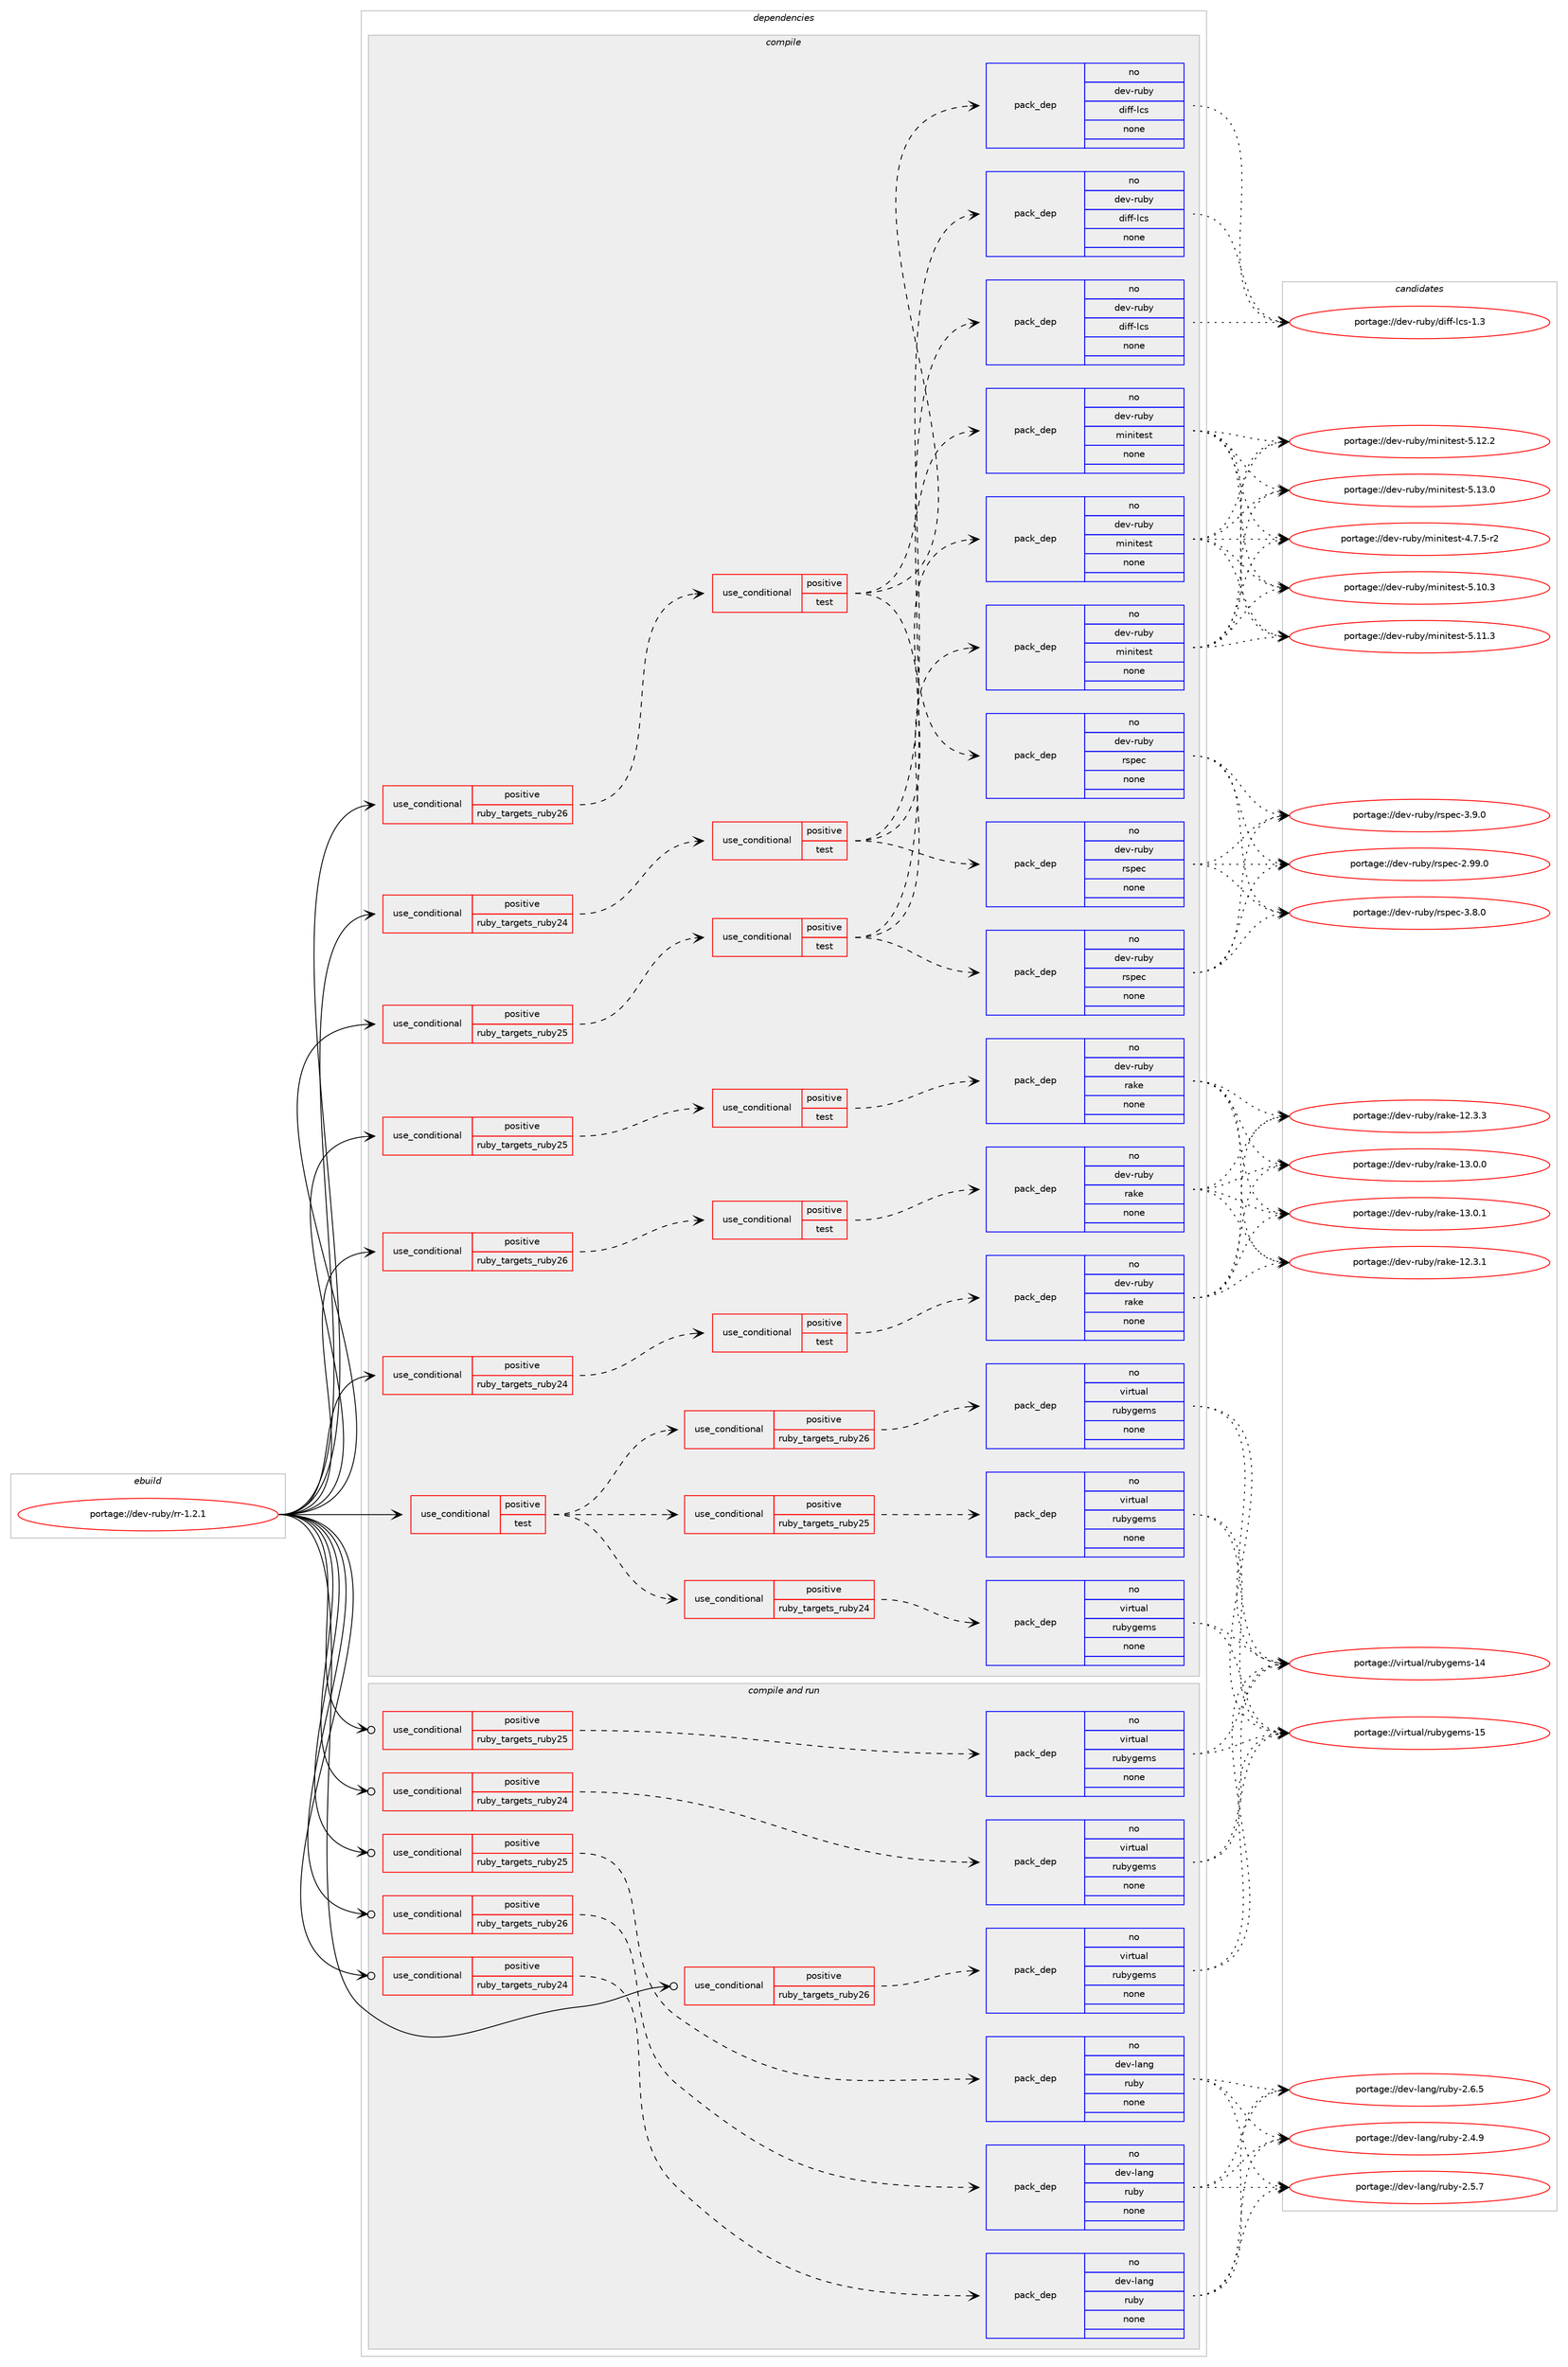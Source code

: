 digraph prolog {

# *************
# Graph options
# *************

newrank=true;
concentrate=true;
compound=true;
graph [rankdir=LR,fontname=Helvetica,fontsize=10,ranksep=1.5];#, ranksep=2.5, nodesep=0.2];
edge  [arrowhead=vee];
node  [fontname=Helvetica,fontsize=10];

# **********
# The ebuild
# **********

subgraph cluster_leftcol {
color=gray;
rank=same;
label=<<i>ebuild</i>>;
id [label="portage://dev-ruby/rr-1.2.1", color=red, width=4, href="../dev-ruby/rr-1.2.1.svg"];
}

# ****************
# The dependencies
# ****************

subgraph cluster_midcol {
color=gray;
label=<<i>dependencies</i>>;
subgraph cluster_compile {
fillcolor="#eeeeee";
style=filled;
label=<<i>compile</i>>;
subgraph cond62344 {
dependency240782 [label=<<TABLE BORDER="0" CELLBORDER="1" CELLSPACING="0" CELLPADDING="4"><TR><TD ROWSPAN="3" CELLPADDING="10">use_conditional</TD></TR><TR><TD>positive</TD></TR><TR><TD>ruby_targets_ruby24</TD></TR></TABLE>>, shape=none, color=red];
subgraph cond62345 {
dependency240783 [label=<<TABLE BORDER="0" CELLBORDER="1" CELLSPACING="0" CELLPADDING="4"><TR><TD ROWSPAN="3" CELLPADDING="10">use_conditional</TD></TR><TR><TD>positive</TD></TR><TR><TD>test</TD></TR></TABLE>>, shape=none, color=red];
subgraph pack174891 {
dependency240784 [label=<<TABLE BORDER="0" CELLBORDER="1" CELLSPACING="0" CELLPADDING="4" WIDTH="220"><TR><TD ROWSPAN="6" CELLPADDING="30">pack_dep</TD></TR><TR><TD WIDTH="110">no</TD></TR><TR><TD>dev-ruby</TD></TR><TR><TD>rake</TD></TR><TR><TD>none</TD></TR><TR><TD></TD></TR></TABLE>>, shape=none, color=blue];
}
dependency240783:e -> dependency240784:w [weight=20,style="dashed",arrowhead="vee"];
}
dependency240782:e -> dependency240783:w [weight=20,style="dashed",arrowhead="vee"];
}
id:e -> dependency240782:w [weight=20,style="solid",arrowhead="vee"];
subgraph cond62346 {
dependency240785 [label=<<TABLE BORDER="0" CELLBORDER="1" CELLSPACING="0" CELLPADDING="4"><TR><TD ROWSPAN="3" CELLPADDING="10">use_conditional</TD></TR><TR><TD>positive</TD></TR><TR><TD>ruby_targets_ruby24</TD></TR></TABLE>>, shape=none, color=red];
subgraph cond62347 {
dependency240786 [label=<<TABLE BORDER="0" CELLBORDER="1" CELLSPACING="0" CELLPADDING="4"><TR><TD ROWSPAN="3" CELLPADDING="10">use_conditional</TD></TR><TR><TD>positive</TD></TR><TR><TD>test</TD></TR></TABLE>>, shape=none, color=red];
subgraph pack174892 {
dependency240787 [label=<<TABLE BORDER="0" CELLBORDER="1" CELLSPACING="0" CELLPADDING="4" WIDTH="220"><TR><TD ROWSPAN="6" CELLPADDING="30">pack_dep</TD></TR><TR><TD WIDTH="110">no</TD></TR><TR><TD>dev-ruby</TD></TR><TR><TD>rspec</TD></TR><TR><TD>none</TD></TR><TR><TD></TD></TR></TABLE>>, shape=none, color=blue];
}
dependency240786:e -> dependency240787:w [weight=20,style="dashed",arrowhead="vee"];
subgraph pack174893 {
dependency240788 [label=<<TABLE BORDER="0" CELLBORDER="1" CELLSPACING="0" CELLPADDING="4" WIDTH="220"><TR><TD ROWSPAN="6" CELLPADDING="30">pack_dep</TD></TR><TR><TD WIDTH="110">no</TD></TR><TR><TD>dev-ruby</TD></TR><TR><TD>minitest</TD></TR><TR><TD>none</TD></TR><TR><TD></TD></TR></TABLE>>, shape=none, color=blue];
}
dependency240786:e -> dependency240788:w [weight=20,style="dashed",arrowhead="vee"];
subgraph pack174894 {
dependency240789 [label=<<TABLE BORDER="0" CELLBORDER="1" CELLSPACING="0" CELLPADDING="4" WIDTH="220"><TR><TD ROWSPAN="6" CELLPADDING="30">pack_dep</TD></TR><TR><TD WIDTH="110">no</TD></TR><TR><TD>dev-ruby</TD></TR><TR><TD>diff-lcs</TD></TR><TR><TD>none</TD></TR><TR><TD></TD></TR></TABLE>>, shape=none, color=blue];
}
dependency240786:e -> dependency240789:w [weight=20,style="dashed",arrowhead="vee"];
}
dependency240785:e -> dependency240786:w [weight=20,style="dashed",arrowhead="vee"];
}
id:e -> dependency240785:w [weight=20,style="solid",arrowhead="vee"];
subgraph cond62348 {
dependency240790 [label=<<TABLE BORDER="0" CELLBORDER="1" CELLSPACING="0" CELLPADDING="4"><TR><TD ROWSPAN="3" CELLPADDING="10">use_conditional</TD></TR><TR><TD>positive</TD></TR><TR><TD>ruby_targets_ruby25</TD></TR></TABLE>>, shape=none, color=red];
subgraph cond62349 {
dependency240791 [label=<<TABLE BORDER="0" CELLBORDER="1" CELLSPACING="0" CELLPADDING="4"><TR><TD ROWSPAN="3" CELLPADDING="10">use_conditional</TD></TR><TR><TD>positive</TD></TR><TR><TD>test</TD></TR></TABLE>>, shape=none, color=red];
subgraph pack174895 {
dependency240792 [label=<<TABLE BORDER="0" CELLBORDER="1" CELLSPACING="0" CELLPADDING="4" WIDTH="220"><TR><TD ROWSPAN="6" CELLPADDING="30">pack_dep</TD></TR><TR><TD WIDTH="110">no</TD></TR><TR><TD>dev-ruby</TD></TR><TR><TD>rake</TD></TR><TR><TD>none</TD></TR><TR><TD></TD></TR></TABLE>>, shape=none, color=blue];
}
dependency240791:e -> dependency240792:w [weight=20,style="dashed",arrowhead="vee"];
}
dependency240790:e -> dependency240791:w [weight=20,style="dashed",arrowhead="vee"];
}
id:e -> dependency240790:w [weight=20,style="solid",arrowhead="vee"];
subgraph cond62350 {
dependency240793 [label=<<TABLE BORDER="0" CELLBORDER="1" CELLSPACING="0" CELLPADDING="4"><TR><TD ROWSPAN="3" CELLPADDING="10">use_conditional</TD></TR><TR><TD>positive</TD></TR><TR><TD>ruby_targets_ruby25</TD></TR></TABLE>>, shape=none, color=red];
subgraph cond62351 {
dependency240794 [label=<<TABLE BORDER="0" CELLBORDER="1" CELLSPACING="0" CELLPADDING="4"><TR><TD ROWSPAN="3" CELLPADDING="10">use_conditional</TD></TR><TR><TD>positive</TD></TR><TR><TD>test</TD></TR></TABLE>>, shape=none, color=red];
subgraph pack174896 {
dependency240795 [label=<<TABLE BORDER="0" CELLBORDER="1" CELLSPACING="0" CELLPADDING="4" WIDTH="220"><TR><TD ROWSPAN="6" CELLPADDING="30">pack_dep</TD></TR><TR><TD WIDTH="110">no</TD></TR><TR><TD>dev-ruby</TD></TR><TR><TD>rspec</TD></TR><TR><TD>none</TD></TR><TR><TD></TD></TR></TABLE>>, shape=none, color=blue];
}
dependency240794:e -> dependency240795:w [weight=20,style="dashed",arrowhead="vee"];
subgraph pack174897 {
dependency240796 [label=<<TABLE BORDER="0" CELLBORDER="1" CELLSPACING="0" CELLPADDING="4" WIDTH="220"><TR><TD ROWSPAN="6" CELLPADDING="30">pack_dep</TD></TR><TR><TD WIDTH="110">no</TD></TR><TR><TD>dev-ruby</TD></TR><TR><TD>minitest</TD></TR><TR><TD>none</TD></TR><TR><TD></TD></TR></TABLE>>, shape=none, color=blue];
}
dependency240794:e -> dependency240796:w [weight=20,style="dashed",arrowhead="vee"];
subgraph pack174898 {
dependency240797 [label=<<TABLE BORDER="0" CELLBORDER="1" CELLSPACING="0" CELLPADDING="4" WIDTH="220"><TR><TD ROWSPAN="6" CELLPADDING="30">pack_dep</TD></TR><TR><TD WIDTH="110">no</TD></TR><TR><TD>dev-ruby</TD></TR><TR><TD>diff-lcs</TD></TR><TR><TD>none</TD></TR><TR><TD></TD></TR></TABLE>>, shape=none, color=blue];
}
dependency240794:e -> dependency240797:w [weight=20,style="dashed",arrowhead="vee"];
}
dependency240793:e -> dependency240794:w [weight=20,style="dashed",arrowhead="vee"];
}
id:e -> dependency240793:w [weight=20,style="solid",arrowhead="vee"];
subgraph cond62352 {
dependency240798 [label=<<TABLE BORDER="0" CELLBORDER="1" CELLSPACING="0" CELLPADDING="4"><TR><TD ROWSPAN="3" CELLPADDING="10">use_conditional</TD></TR><TR><TD>positive</TD></TR><TR><TD>ruby_targets_ruby26</TD></TR></TABLE>>, shape=none, color=red];
subgraph cond62353 {
dependency240799 [label=<<TABLE BORDER="0" CELLBORDER="1" CELLSPACING="0" CELLPADDING="4"><TR><TD ROWSPAN="3" CELLPADDING="10">use_conditional</TD></TR><TR><TD>positive</TD></TR><TR><TD>test</TD></TR></TABLE>>, shape=none, color=red];
subgraph pack174899 {
dependency240800 [label=<<TABLE BORDER="0" CELLBORDER="1" CELLSPACING="0" CELLPADDING="4" WIDTH="220"><TR><TD ROWSPAN="6" CELLPADDING="30">pack_dep</TD></TR><TR><TD WIDTH="110">no</TD></TR><TR><TD>dev-ruby</TD></TR><TR><TD>rake</TD></TR><TR><TD>none</TD></TR><TR><TD></TD></TR></TABLE>>, shape=none, color=blue];
}
dependency240799:e -> dependency240800:w [weight=20,style="dashed",arrowhead="vee"];
}
dependency240798:e -> dependency240799:w [weight=20,style="dashed",arrowhead="vee"];
}
id:e -> dependency240798:w [weight=20,style="solid",arrowhead="vee"];
subgraph cond62354 {
dependency240801 [label=<<TABLE BORDER="0" CELLBORDER="1" CELLSPACING="0" CELLPADDING="4"><TR><TD ROWSPAN="3" CELLPADDING="10">use_conditional</TD></TR><TR><TD>positive</TD></TR><TR><TD>ruby_targets_ruby26</TD></TR></TABLE>>, shape=none, color=red];
subgraph cond62355 {
dependency240802 [label=<<TABLE BORDER="0" CELLBORDER="1" CELLSPACING="0" CELLPADDING="4"><TR><TD ROWSPAN="3" CELLPADDING="10">use_conditional</TD></TR><TR><TD>positive</TD></TR><TR><TD>test</TD></TR></TABLE>>, shape=none, color=red];
subgraph pack174900 {
dependency240803 [label=<<TABLE BORDER="0" CELLBORDER="1" CELLSPACING="0" CELLPADDING="4" WIDTH="220"><TR><TD ROWSPAN="6" CELLPADDING="30">pack_dep</TD></TR><TR><TD WIDTH="110">no</TD></TR><TR><TD>dev-ruby</TD></TR><TR><TD>rspec</TD></TR><TR><TD>none</TD></TR><TR><TD></TD></TR></TABLE>>, shape=none, color=blue];
}
dependency240802:e -> dependency240803:w [weight=20,style="dashed",arrowhead="vee"];
subgraph pack174901 {
dependency240804 [label=<<TABLE BORDER="0" CELLBORDER="1" CELLSPACING="0" CELLPADDING="4" WIDTH="220"><TR><TD ROWSPAN="6" CELLPADDING="30">pack_dep</TD></TR><TR><TD WIDTH="110">no</TD></TR><TR><TD>dev-ruby</TD></TR><TR><TD>minitest</TD></TR><TR><TD>none</TD></TR><TR><TD></TD></TR></TABLE>>, shape=none, color=blue];
}
dependency240802:e -> dependency240804:w [weight=20,style="dashed",arrowhead="vee"];
subgraph pack174902 {
dependency240805 [label=<<TABLE BORDER="0" CELLBORDER="1" CELLSPACING="0" CELLPADDING="4" WIDTH="220"><TR><TD ROWSPAN="6" CELLPADDING="30">pack_dep</TD></TR><TR><TD WIDTH="110">no</TD></TR><TR><TD>dev-ruby</TD></TR><TR><TD>diff-lcs</TD></TR><TR><TD>none</TD></TR><TR><TD></TD></TR></TABLE>>, shape=none, color=blue];
}
dependency240802:e -> dependency240805:w [weight=20,style="dashed",arrowhead="vee"];
}
dependency240801:e -> dependency240802:w [weight=20,style="dashed",arrowhead="vee"];
}
id:e -> dependency240801:w [weight=20,style="solid",arrowhead="vee"];
subgraph cond62356 {
dependency240806 [label=<<TABLE BORDER="0" CELLBORDER="1" CELLSPACING="0" CELLPADDING="4"><TR><TD ROWSPAN="3" CELLPADDING="10">use_conditional</TD></TR><TR><TD>positive</TD></TR><TR><TD>test</TD></TR></TABLE>>, shape=none, color=red];
subgraph cond62357 {
dependency240807 [label=<<TABLE BORDER="0" CELLBORDER="1" CELLSPACING="0" CELLPADDING="4"><TR><TD ROWSPAN="3" CELLPADDING="10">use_conditional</TD></TR><TR><TD>positive</TD></TR><TR><TD>ruby_targets_ruby24</TD></TR></TABLE>>, shape=none, color=red];
subgraph pack174903 {
dependency240808 [label=<<TABLE BORDER="0" CELLBORDER="1" CELLSPACING="0" CELLPADDING="4" WIDTH="220"><TR><TD ROWSPAN="6" CELLPADDING="30">pack_dep</TD></TR><TR><TD WIDTH="110">no</TD></TR><TR><TD>virtual</TD></TR><TR><TD>rubygems</TD></TR><TR><TD>none</TD></TR><TR><TD></TD></TR></TABLE>>, shape=none, color=blue];
}
dependency240807:e -> dependency240808:w [weight=20,style="dashed",arrowhead="vee"];
}
dependency240806:e -> dependency240807:w [weight=20,style="dashed",arrowhead="vee"];
subgraph cond62358 {
dependency240809 [label=<<TABLE BORDER="0" CELLBORDER="1" CELLSPACING="0" CELLPADDING="4"><TR><TD ROWSPAN="3" CELLPADDING="10">use_conditional</TD></TR><TR><TD>positive</TD></TR><TR><TD>ruby_targets_ruby25</TD></TR></TABLE>>, shape=none, color=red];
subgraph pack174904 {
dependency240810 [label=<<TABLE BORDER="0" CELLBORDER="1" CELLSPACING="0" CELLPADDING="4" WIDTH="220"><TR><TD ROWSPAN="6" CELLPADDING="30">pack_dep</TD></TR><TR><TD WIDTH="110">no</TD></TR><TR><TD>virtual</TD></TR><TR><TD>rubygems</TD></TR><TR><TD>none</TD></TR><TR><TD></TD></TR></TABLE>>, shape=none, color=blue];
}
dependency240809:e -> dependency240810:w [weight=20,style="dashed",arrowhead="vee"];
}
dependency240806:e -> dependency240809:w [weight=20,style="dashed",arrowhead="vee"];
subgraph cond62359 {
dependency240811 [label=<<TABLE BORDER="0" CELLBORDER="1" CELLSPACING="0" CELLPADDING="4"><TR><TD ROWSPAN="3" CELLPADDING="10">use_conditional</TD></TR><TR><TD>positive</TD></TR><TR><TD>ruby_targets_ruby26</TD></TR></TABLE>>, shape=none, color=red];
subgraph pack174905 {
dependency240812 [label=<<TABLE BORDER="0" CELLBORDER="1" CELLSPACING="0" CELLPADDING="4" WIDTH="220"><TR><TD ROWSPAN="6" CELLPADDING="30">pack_dep</TD></TR><TR><TD WIDTH="110">no</TD></TR><TR><TD>virtual</TD></TR><TR><TD>rubygems</TD></TR><TR><TD>none</TD></TR><TR><TD></TD></TR></TABLE>>, shape=none, color=blue];
}
dependency240811:e -> dependency240812:w [weight=20,style="dashed",arrowhead="vee"];
}
dependency240806:e -> dependency240811:w [weight=20,style="dashed",arrowhead="vee"];
}
id:e -> dependency240806:w [weight=20,style="solid",arrowhead="vee"];
}
subgraph cluster_compileandrun {
fillcolor="#eeeeee";
style=filled;
label=<<i>compile and run</i>>;
subgraph cond62360 {
dependency240813 [label=<<TABLE BORDER="0" CELLBORDER="1" CELLSPACING="0" CELLPADDING="4"><TR><TD ROWSPAN="3" CELLPADDING="10">use_conditional</TD></TR><TR><TD>positive</TD></TR><TR><TD>ruby_targets_ruby24</TD></TR></TABLE>>, shape=none, color=red];
subgraph pack174906 {
dependency240814 [label=<<TABLE BORDER="0" CELLBORDER="1" CELLSPACING="0" CELLPADDING="4" WIDTH="220"><TR><TD ROWSPAN="6" CELLPADDING="30">pack_dep</TD></TR><TR><TD WIDTH="110">no</TD></TR><TR><TD>dev-lang</TD></TR><TR><TD>ruby</TD></TR><TR><TD>none</TD></TR><TR><TD></TD></TR></TABLE>>, shape=none, color=blue];
}
dependency240813:e -> dependency240814:w [weight=20,style="dashed",arrowhead="vee"];
}
id:e -> dependency240813:w [weight=20,style="solid",arrowhead="odotvee"];
subgraph cond62361 {
dependency240815 [label=<<TABLE BORDER="0" CELLBORDER="1" CELLSPACING="0" CELLPADDING="4"><TR><TD ROWSPAN="3" CELLPADDING="10">use_conditional</TD></TR><TR><TD>positive</TD></TR><TR><TD>ruby_targets_ruby24</TD></TR></TABLE>>, shape=none, color=red];
subgraph pack174907 {
dependency240816 [label=<<TABLE BORDER="0" CELLBORDER="1" CELLSPACING="0" CELLPADDING="4" WIDTH="220"><TR><TD ROWSPAN="6" CELLPADDING="30">pack_dep</TD></TR><TR><TD WIDTH="110">no</TD></TR><TR><TD>virtual</TD></TR><TR><TD>rubygems</TD></TR><TR><TD>none</TD></TR><TR><TD></TD></TR></TABLE>>, shape=none, color=blue];
}
dependency240815:e -> dependency240816:w [weight=20,style="dashed",arrowhead="vee"];
}
id:e -> dependency240815:w [weight=20,style="solid",arrowhead="odotvee"];
subgraph cond62362 {
dependency240817 [label=<<TABLE BORDER="0" CELLBORDER="1" CELLSPACING="0" CELLPADDING="4"><TR><TD ROWSPAN="3" CELLPADDING="10">use_conditional</TD></TR><TR><TD>positive</TD></TR><TR><TD>ruby_targets_ruby25</TD></TR></TABLE>>, shape=none, color=red];
subgraph pack174908 {
dependency240818 [label=<<TABLE BORDER="0" CELLBORDER="1" CELLSPACING="0" CELLPADDING="4" WIDTH="220"><TR><TD ROWSPAN="6" CELLPADDING="30">pack_dep</TD></TR><TR><TD WIDTH="110">no</TD></TR><TR><TD>dev-lang</TD></TR><TR><TD>ruby</TD></TR><TR><TD>none</TD></TR><TR><TD></TD></TR></TABLE>>, shape=none, color=blue];
}
dependency240817:e -> dependency240818:w [weight=20,style="dashed",arrowhead="vee"];
}
id:e -> dependency240817:w [weight=20,style="solid",arrowhead="odotvee"];
subgraph cond62363 {
dependency240819 [label=<<TABLE BORDER="0" CELLBORDER="1" CELLSPACING="0" CELLPADDING="4"><TR><TD ROWSPAN="3" CELLPADDING="10">use_conditional</TD></TR><TR><TD>positive</TD></TR><TR><TD>ruby_targets_ruby25</TD></TR></TABLE>>, shape=none, color=red];
subgraph pack174909 {
dependency240820 [label=<<TABLE BORDER="0" CELLBORDER="1" CELLSPACING="0" CELLPADDING="4" WIDTH="220"><TR><TD ROWSPAN="6" CELLPADDING="30">pack_dep</TD></TR><TR><TD WIDTH="110">no</TD></TR><TR><TD>virtual</TD></TR><TR><TD>rubygems</TD></TR><TR><TD>none</TD></TR><TR><TD></TD></TR></TABLE>>, shape=none, color=blue];
}
dependency240819:e -> dependency240820:w [weight=20,style="dashed",arrowhead="vee"];
}
id:e -> dependency240819:w [weight=20,style="solid",arrowhead="odotvee"];
subgraph cond62364 {
dependency240821 [label=<<TABLE BORDER="0" CELLBORDER="1" CELLSPACING="0" CELLPADDING="4"><TR><TD ROWSPAN="3" CELLPADDING="10">use_conditional</TD></TR><TR><TD>positive</TD></TR><TR><TD>ruby_targets_ruby26</TD></TR></TABLE>>, shape=none, color=red];
subgraph pack174910 {
dependency240822 [label=<<TABLE BORDER="0" CELLBORDER="1" CELLSPACING="0" CELLPADDING="4" WIDTH="220"><TR><TD ROWSPAN="6" CELLPADDING="30">pack_dep</TD></TR><TR><TD WIDTH="110">no</TD></TR><TR><TD>dev-lang</TD></TR><TR><TD>ruby</TD></TR><TR><TD>none</TD></TR><TR><TD></TD></TR></TABLE>>, shape=none, color=blue];
}
dependency240821:e -> dependency240822:w [weight=20,style="dashed",arrowhead="vee"];
}
id:e -> dependency240821:w [weight=20,style="solid",arrowhead="odotvee"];
subgraph cond62365 {
dependency240823 [label=<<TABLE BORDER="0" CELLBORDER="1" CELLSPACING="0" CELLPADDING="4"><TR><TD ROWSPAN="3" CELLPADDING="10">use_conditional</TD></TR><TR><TD>positive</TD></TR><TR><TD>ruby_targets_ruby26</TD></TR></TABLE>>, shape=none, color=red];
subgraph pack174911 {
dependency240824 [label=<<TABLE BORDER="0" CELLBORDER="1" CELLSPACING="0" CELLPADDING="4" WIDTH="220"><TR><TD ROWSPAN="6" CELLPADDING="30">pack_dep</TD></TR><TR><TD WIDTH="110">no</TD></TR><TR><TD>virtual</TD></TR><TR><TD>rubygems</TD></TR><TR><TD>none</TD></TR><TR><TD></TD></TR></TABLE>>, shape=none, color=blue];
}
dependency240823:e -> dependency240824:w [weight=20,style="dashed",arrowhead="vee"];
}
id:e -> dependency240823:w [weight=20,style="solid",arrowhead="odotvee"];
}
subgraph cluster_run {
fillcolor="#eeeeee";
style=filled;
label=<<i>run</i>>;
}
}

# **************
# The candidates
# **************

subgraph cluster_choices {
rank=same;
color=gray;
label=<<i>candidates</i>>;

subgraph choice174891 {
color=black;
nodesep=1;
choiceportage1001011184511411798121471149710710145495046514649 [label="portage://dev-ruby/rake-12.3.1", color=red, width=4,href="../dev-ruby/rake-12.3.1.svg"];
choiceportage1001011184511411798121471149710710145495046514651 [label="portage://dev-ruby/rake-12.3.3", color=red, width=4,href="../dev-ruby/rake-12.3.3.svg"];
choiceportage1001011184511411798121471149710710145495146484648 [label="portage://dev-ruby/rake-13.0.0", color=red, width=4,href="../dev-ruby/rake-13.0.0.svg"];
choiceportage1001011184511411798121471149710710145495146484649 [label="portage://dev-ruby/rake-13.0.1", color=red, width=4,href="../dev-ruby/rake-13.0.1.svg"];
dependency240784:e -> choiceportage1001011184511411798121471149710710145495046514649:w [style=dotted,weight="100"];
dependency240784:e -> choiceportage1001011184511411798121471149710710145495046514651:w [style=dotted,weight="100"];
dependency240784:e -> choiceportage1001011184511411798121471149710710145495146484648:w [style=dotted,weight="100"];
dependency240784:e -> choiceportage1001011184511411798121471149710710145495146484649:w [style=dotted,weight="100"];
}
subgraph choice174892 {
color=black;
nodesep=1;
choiceportage1001011184511411798121471141151121019945504657574648 [label="portage://dev-ruby/rspec-2.99.0", color=red, width=4,href="../dev-ruby/rspec-2.99.0.svg"];
choiceportage10010111845114117981214711411511210199455146564648 [label="portage://dev-ruby/rspec-3.8.0", color=red, width=4,href="../dev-ruby/rspec-3.8.0.svg"];
choiceportage10010111845114117981214711411511210199455146574648 [label="portage://dev-ruby/rspec-3.9.0", color=red, width=4,href="../dev-ruby/rspec-3.9.0.svg"];
dependency240787:e -> choiceportage1001011184511411798121471141151121019945504657574648:w [style=dotted,weight="100"];
dependency240787:e -> choiceportage10010111845114117981214711411511210199455146564648:w [style=dotted,weight="100"];
dependency240787:e -> choiceportage10010111845114117981214711411511210199455146574648:w [style=dotted,weight="100"];
}
subgraph choice174893 {
color=black;
nodesep=1;
choiceportage1001011184511411798121471091051101051161011151164552465546534511450 [label="portage://dev-ruby/minitest-4.7.5-r2", color=red, width=4,href="../dev-ruby/minitest-4.7.5-r2.svg"];
choiceportage10010111845114117981214710910511010511610111511645534649484651 [label="portage://dev-ruby/minitest-5.10.3", color=red, width=4,href="../dev-ruby/minitest-5.10.3.svg"];
choiceportage10010111845114117981214710910511010511610111511645534649494651 [label="portage://dev-ruby/minitest-5.11.3", color=red, width=4,href="../dev-ruby/minitest-5.11.3.svg"];
choiceportage10010111845114117981214710910511010511610111511645534649504650 [label="portage://dev-ruby/minitest-5.12.2", color=red, width=4,href="../dev-ruby/minitest-5.12.2.svg"];
choiceportage10010111845114117981214710910511010511610111511645534649514648 [label="portage://dev-ruby/minitest-5.13.0", color=red, width=4,href="../dev-ruby/minitest-5.13.0.svg"];
dependency240788:e -> choiceportage1001011184511411798121471091051101051161011151164552465546534511450:w [style=dotted,weight="100"];
dependency240788:e -> choiceportage10010111845114117981214710910511010511610111511645534649484651:w [style=dotted,weight="100"];
dependency240788:e -> choiceportage10010111845114117981214710910511010511610111511645534649494651:w [style=dotted,weight="100"];
dependency240788:e -> choiceportage10010111845114117981214710910511010511610111511645534649504650:w [style=dotted,weight="100"];
dependency240788:e -> choiceportage10010111845114117981214710910511010511610111511645534649514648:w [style=dotted,weight="100"];
}
subgraph choice174894 {
color=black;
nodesep=1;
choiceportage100101118451141179812147100105102102451089911545494651 [label="portage://dev-ruby/diff-lcs-1.3", color=red, width=4,href="../dev-ruby/diff-lcs-1.3.svg"];
dependency240789:e -> choiceportage100101118451141179812147100105102102451089911545494651:w [style=dotted,weight="100"];
}
subgraph choice174895 {
color=black;
nodesep=1;
choiceportage1001011184511411798121471149710710145495046514649 [label="portage://dev-ruby/rake-12.3.1", color=red, width=4,href="../dev-ruby/rake-12.3.1.svg"];
choiceportage1001011184511411798121471149710710145495046514651 [label="portage://dev-ruby/rake-12.3.3", color=red, width=4,href="../dev-ruby/rake-12.3.3.svg"];
choiceportage1001011184511411798121471149710710145495146484648 [label="portage://dev-ruby/rake-13.0.0", color=red, width=4,href="../dev-ruby/rake-13.0.0.svg"];
choiceportage1001011184511411798121471149710710145495146484649 [label="portage://dev-ruby/rake-13.0.1", color=red, width=4,href="../dev-ruby/rake-13.0.1.svg"];
dependency240792:e -> choiceportage1001011184511411798121471149710710145495046514649:w [style=dotted,weight="100"];
dependency240792:e -> choiceportage1001011184511411798121471149710710145495046514651:w [style=dotted,weight="100"];
dependency240792:e -> choiceportage1001011184511411798121471149710710145495146484648:w [style=dotted,weight="100"];
dependency240792:e -> choiceportage1001011184511411798121471149710710145495146484649:w [style=dotted,weight="100"];
}
subgraph choice174896 {
color=black;
nodesep=1;
choiceportage1001011184511411798121471141151121019945504657574648 [label="portage://dev-ruby/rspec-2.99.0", color=red, width=4,href="../dev-ruby/rspec-2.99.0.svg"];
choiceportage10010111845114117981214711411511210199455146564648 [label="portage://dev-ruby/rspec-3.8.0", color=red, width=4,href="../dev-ruby/rspec-3.8.0.svg"];
choiceportage10010111845114117981214711411511210199455146574648 [label="portage://dev-ruby/rspec-3.9.0", color=red, width=4,href="../dev-ruby/rspec-3.9.0.svg"];
dependency240795:e -> choiceportage1001011184511411798121471141151121019945504657574648:w [style=dotted,weight="100"];
dependency240795:e -> choiceportage10010111845114117981214711411511210199455146564648:w [style=dotted,weight="100"];
dependency240795:e -> choiceportage10010111845114117981214711411511210199455146574648:w [style=dotted,weight="100"];
}
subgraph choice174897 {
color=black;
nodesep=1;
choiceportage1001011184511411798121471091051101051161011151164552465546534511450 [label="portage://dev-ruby/minitest-4.7.5-r2", color=red, width=4,href="../dev-ruby/minitest-4.7.5-r2.svg"];
choiceportage10010111845114117981214710910511010511610111511645534649484651 [label="portage://dev-ruby/minitest-5.10.3", color=red, width=4,href="../dev-ruby/minitest-5.10.3.svg"];
choiceportage10010111845114117981214710910511010511610111511645534649494651 [label="portage://dev-ruby/minitest-5.11.3", color=red, width=4,href="../dev-ruby/minitest-5.11.3.svg"];
choiceportage10010111845114117981214710910511010511610111511645534649504650 [label="portage://dev-ruby/minitest-5.12.2", color=red, width=4,href="../dev-ruby/minitest-5.12.2.svg"];
choiceportage10010111845114117981214710910511010511610111511645534649514648 [label="portage://dev-ruby/minitest-5.13.0", color=red, width=4,href="../dev-ruby/minitest-5.13.0.svg"];
dependency240796:e -> choiceportage1001011184511411798121471091051101051161011151164552465546534511450:w [style=dotted,weight="100"];
dependency240796:e -> choiceportage10010111845114117981214710910511010511610111511645534649484651:w [style=dotted,weight="100"];
dependency240796:e -> choiceportage10010111845114117981214710910511010511610111511645534649494651:w [style=dotted,weight="100"];
dependency240796:e -> choiceportage10010111845114117981214710910511010511610111511645534649504650:w [style=dotted,weight="100"];
dependency240796:e -> choiceportage10010111845114117981214710910511010511610111511645534649514648:w [style=dotted,weight="100"];
}
subgraph choice174898 {
color=black;
nodesep=1;
choiceportage100101118451141179812147100105102102451089911545494651 [label="portage://dev-ruby/diff-lcs-1.3", color=red, width=4,href="../dev-ruby/diff-lcs-1.3.svg"];
dependency240797:e -> choiceportage100101118451141179812147100105102102451089911545494651:w [style=dotted,weight="100"];
}
subgraph choice174899 {
color=black;
nodesep=1;
choiceportage1001011184511411798121471149710710145495046514649 [label="portage://dev-ruby/rake-12.3.1", color=red, width=4,href="../dev-ruby/rake-12.3.1.svg"];
choiceportage1001011184511411798121471149710710145495046514651 [label="portage://dev-ruby/rake-12.3.3", color=red, width=4,href="../dev-ruby/rake-12.3.3.svg"];
choiceportage1001011184511411798121471149710710145495146484648 [label="portage://dev-ruby/rake-13.0.0", color=red, width=4,href="../dev-ruby/rake-13.0.0.svg"];
choiceportage1001011184511411798121471149710710145495146484649 [label="portage://dev-ruby/rake-13.0.1", color=red, width=4,href="../dev-ruby/rake-13.0.1.svg"];
dependency240800:e -> choiceportage1001011184511411798121471149710710145495046514649:w [style=dotted,weight="100"];
dependency240800:e -> choiceportage1001011184511411798121471149710710145495046514651:w [style=dotted,weight="100"];
dependency240800:e -> choiceportage1001011184511411798121471149710710145495146484648:w [style=dotted,weight="100"];
dependency240800:e -> choiceportage1001011184511411798121471149710710145495146484649:w [style=dotted,weight="100"];
}
subgraph choice174900 {
color=black;
nodesep=1;
choiceportage1001011184511411798121471141151121019945504657574648 [label="portage://dev-ruby/rspec-2.99.0", color=red, width=4,href="../dev-ruby/rspec-2.99.0.svg"];
choiceportage10010111845114117981214711411511210199455146564648 [label="portage://dev-ruby/rspec-3.8.0", color=red, width=4,href="../dev-ruby/rspec-3.8.0.svg"];
choiceportage10010111845114117981214711411511210199455146574648 [label="portage://dev-ruby/rspec-3.9.0", color=red, width=4,href="../dev-ruby/rspec-3.9.0.svg"];
dependency240803:e -> choiceportage1001011184511411798121471141151121019945504657574648:w [style=dotted,weight="100"];
dependency240803:e -> choiceportage10010111845114117981214711411511210199455146564648:w [style=dotted,weight="100"];
dependency240803:e -> choiceportage10010111845114117981214711411511210199455146574648:w [style=dotted,weight="100"];
}
subgraph choice174901 {
color=black;
nodesep=1;
choiceportage1001011184511411798121471091051101051161011151164552465546534511450 [label="portage://dev-ruby/minitest-4.7.5-r2", color=red, width=4,href="../dev-ruby/minitest-4.7.5-r2.svg"];
choiceportage10010111845114117981214710910511010511610111511645534649484651 [label="portage://dev-ruby/minitest-5.10.3", color=red, width=4,href="../dev-ruby/minitest-5.10.3.svg"];
choiceportage10010111845114117981214710910511010511610111511645534649494651 [label="portage://dev-ruby/minitest-5.11.3", color=red, width=4,href="../dev-ruby/minitest-5.11.3.svg"];
choiceportage10010111845114117981214710910511010511610111511645534649504650 [label="portage://dev-ruby/minitest-5.12.2", color=red, width=4,href="../dev-ruby/minitest-5.12.2.svg"];
choiceportage10010111845114117981214710910511010511610111511645534649514648 [label="portage://dev-ruby/minitest-5.13.0", color=red, width=4,href="../dev-ruby/minitest-5.13.0.svg"];
dependency240804:e -> choiceportage1001011184511411798121471091051101051161011151164552465546534511450:w [style=dotted,weight="100"];
dependency240804:e -> choiceportage10010111845114117981214710910511010511610111511645534649484651:w [style=dotted,weight="100"];
dependency240804:e -> choiceportage10010111845114117981214710910511010511610111511645534649494651:w [style=dotted,weight="100"];
dependency240804:e -> choiceportage10010111845114117981214710910511010511610111511645534649504650:w [style=dotted,weight="100"];
dependency240804:e -> choiceportage10010111845114117981214710910511010511610111511645534649514648:w [style=dotted,weight="100"];
}
subgraph choice174902 {
color=black;
nodesep=1;
choiceportage100101118451141179812147100105102102451089911545494651 [label="portage://dev-ruby/diff-lcs-1.3", color=red, width=4,href="../dev-ruby/diff-lcs-1.3.svg"];
dependency240805:e -> choiceportage100101118451141179812147100105102102451089911545494651:w [style=dotted,weight="100"];
}
subgraph choice174903 {
color=black;
nodesep=1;
choiceportage118105114116117971084711411798121103101109115454952 [label="portage://virtual/rubygems-14", color=red, width=4,href="../virtual/rubygems-14.svg"];
choiceportage118105114116117971084711411798121103101109115454953 [label="portage://virtual/rubygems-15", color=red, width=4,href="../virtual/rubygems-15.svg"];
dependency240808:e -> choiceportage118105114116117971084711411798121103101109115454952:w [style=dotted,weight="100"];
dependency240808:e -> choiceportage118105114116117971084711411798121103101109115454953:w [style=dotted,weight="100"];
}
subgraph choice174904 {
color=black;
nodesep=1;
choiceportage118105114116117971084711411798121103101109115454952 [label="portage://virtual/rubygems-14", color=red, width=4,href="../virtual/rubygems-14.svg"];
choiceportage118105114116117971084711411798121103101109115454953 [label="portage://virtual/rubygems-15", color=red, width=4,href="../virtual/rubygems-15.svg"];
dependency240810:e -> choiceportage118105114116117971084711411798121103101109115454952:w [style=dotted,weight="100"];
dependency240810:e -> choiceportage118105114116117971084711411798121103101109115454953:w [style=dotted,weight="100"];
}
subgraph choice174905 {
color=black;
nodesep=1;
choiceportage118105114116117971084711411798121103101109115454952 [label="portage://virtual/rubygems-14", color=red, width=4,href="../virtual/rubygems-14.svg"];
choiceportage118105114116117971084711411798121103101109115454953 [label="portage://virtual/rubygems-15", color=red, width=4,href="../virtual/rubygems-15.svg"];
dependency240812:e -> choiceportage118105114116117971084711411798121103101109115454952:w [style=dotted,weight="100"];
dependency240812:e -> choiceportage118105114116117971084711411798121103101109115454953:w [style=dotted,weight="100"];
}
subgraph choice174906 {
color=black;
nodesep=1;
choiceportage10010111845108971101034711411798121455046524657 [label="portage://dev-lang/ruby-2.4.9", color=red, width=4,href="../dev-lang/ruby-2.4.9.svg"];
choiceportage10010111845108971101034711411798121455046534655 [label="portage://dev-lang/ruby-2.5.7", color=red, width=4,href="../dev-lang/ruby-2.5.7.svg"];
choiceportage10010111845108971101034711411798121455046544653 [label="portage://dev-lang/ruby-2.6.5", color=red, width=4,href="../dev-lang/ruby-2.6.5.svg"];
dependency240814:e -> choiceportage10010111845108971101034711411798121455046524657:w [style=dotted,weight="100"];
dependency240814:e -> choiceportage10010111845108971101034711411798121455046534655:w [style=dotted,weight="100"];
dependency240814:e -> choiceportage10010111845108971101034711411798121455046544653:w [style=dotted,weight="100"];
}
subgraph choice174907 {
color=black;
nodesep=1;
choiceportage118105114116117971084711411798121103101109115454952 [label="portage://virtual/rubygems-14", color=red, width=4,href="../virtual/rubygems-14.svg"];
choiceportage118105114116117971084711411798121103101109115454953 [label="portage://virtual/rubygems-15", color=red, width=4,href="../virtual/rubygems-15.svg"];
dependency240816:e -> choiceportage118105114116117971084711411798121103101109115454952:w [style=dotted,weight="100"];
dependency240816:e -> choiceportage118105114116117971084711411798121103101109115454953:w [style=dotted,weight="100"];
}
subgraph choice174908 {
color=black;
nodesep=1;
choiceportage10010111845108971101034711411798121455046524657 [label="portage://dev-lang/ruby-2.4.9", color=red, width=4,href="../dev-lang/ruby-2.4.9.svg"];
choiceportage10010111845108971101034711411798121455046534655 [label="portage://dev-lang/ruby-2.5.7", color=red, width=4,href="../dev-lang/ruby-2.5.7.svg"];
choiceportage10010111845108971101034711411798121455046544653 [label="portage://dev-lang/ruby-2.6.5", color=red, width=4,href="../dev-lang/ruby-2.6.5.svg"];
dependency240818:e -> choiceportage10010111845108971101034711411798121455046524657:w [style=dotted,weight="100"];
dependency240818:e -> choiceportage10010111845108971101034711411798121455046534655:w [style=dotted,weight="100"];
dependency240818:e -> choiceportage10010111845108971101034711411798121455046544653:w [style=dotted,weight="100"];
}
subgraph choice174909 {
color=black;
nodesep=1;
choiceportage118105114116117971084711411798121103101109115454952 [label="portage://virtual/rubygems-14", color=red, width=4,href="../virtual/rubygems-14.svg"];
choiceportage118105114116117971084711411798121103101109115454953 [label="portage://virtual/rubygems-15", color=red, width=4,href="../virtual/rubygems-15.svg"];
dependency240820:e -> choiceportage118105114116117971084711411798121103101109115454952:w [style=dotted,weight="100"];
dependency240820:e -> choiceportage118105114116117971084711411798121103101109115454953:w [style=dotted,weight="100"];
}
subgraph choice174910 {
color=black;
nodesep=1;
choiceportage10010111845108971101034711411798121455046524657 [label="portage://dev-lang/ruby-2.4.9", color=red, width=4,href="../dev-lang/ruby-2.4.9.svg"];
choiceportage10010111845108971101034711411798121455046534655 [label="portage://dev-lang/ruby-2.5.7", color=red, width=4,href="../dev-lang/ruby-2.5.7.svg"];
choiceportage10010111845108971101034711411798121455046544653 [label="portage://dev-lang/ruby-2.6.5", color=red, width=4,href="../dev-lang/ruby-2.6.5.svg"];
dependency240822:e -> choiceportage10010111845108971101034711411798121455046524657:w [style=dotted,weight="100"];
dependency240822:e -> choiceportage10010111845108971101034711411798121455046534655:w [style=dotted,weight="100"];
dependency240822:e -> choiceportage10010111845108971101034711411798121455046544653:w [style=dotted,weight="100"];
}
subgraph choice174911 {
color=black;
nodesep=1;
choiceportage118105114116117971084711411798121103101109115454952 [label="portage://virtual/rubygems-14", color=red, width=4,href="../virtual/rubygems-14.svg"];
choiceportage118105114116117971084711411798121103101109115454953 [label="portage://virtual/rubygems-15", color=red, width=4,href="../virtual/rubygems-15.svg"];
dependency240824:e -> choiceportage118105114116117971084711411798121103101109115454952:w [style=dotted,weight="100"];
dependency240824:e -> choiceportage118105114116117971084711411798121103101109115454953:w [style=dotted,weight="100"];
}
}

}
